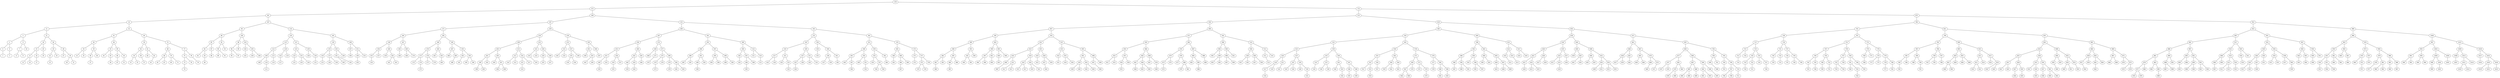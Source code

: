 graph BST {
    node [fontname="Helvetica"];
    379 [label="379"];
    379 -- 153;
    153 [label="153"];
    153 -- 80;
    80 [label="80"];
    80 -- 32;
    32 [label="32"];
    32 -- 11;
    11 [label="11"];
    11 -- 5;
    5 [label="5"];
    5 -- 2;
    2 [label="2"];
    2 -- 0;
    0 [label="0"];
    0 -- 1;
    1 [label="1"];
    2 -- 4;
    4 [label="4"];
    4 -- 3;
    3 [label="3"];
    5 -- 9;
    9 [label="9"];
    9 -- 7;
    7 [label="7"];
    7 -- 6;
    6 [label="6"];
    7 -- 8;
    8 [label="8"];
    9 -- 10;
    10 [label="10"];
    11 -- 21;
    21 [label="21"];
    21 -- 18;
    18 [label="18"];
    18 -- 15;
    15 [label="15"];
    15 -- 13;
    13 [label="13"];
    13 -- 12;
    12 [label="12"];
    13 -- 14;
    14 [label="14"];
    15 -- 16;
    16 [label="16"];
    16 -- 17;
    17 [label="17"];
    18 -- 20;
    20 [label="20"];
    20 -- 19;
    19 [label="19"];
    21 -- 26;
    26 [label="26"];
    26 -- 24;
    24 [label="24"];
    24 -- 22;
    22 [label="22"];
    22 -- 23;
    23 [label="23"];
    24 -- 25;
    25 [label="25"];
    26 -- 28;
    28 [label="28"];
    28 -- 27;
    27 [label="27"];
    28 -- 30;
    30 [label="30"];
    30 -- 29;
    29 [label="29"];
    30 -- 31;
    31 [label="31"];
    32 -- 52;
    52 [label="52"];
    52 -- 41;
    41 [label="41"];
    41 -- 36;
    36 [label="36"];
    36 -- 34;
    34 [label="34"];
    34 -- 33;
    33 [label="33"];
    34 -- 35;
    35 [label="35"];
    36 -- 39;
    39 [label="39"];
    39 -- 38;
    38 [label="38"];
    38 -- 37;
    37 [label="37"];
    39 -- 40;
    40 [label="40"];
    41 -- 46;
    46 [label="46"];
    46 -- 43;
    43 [label="43"];
    43 -- 42;
    42 [label="42"];
    43 -- 45;
    45 [label="45"];
    45 -- 44;
    44 [label="44"];
    46 -- 49;
    49 [label="49"];
    49 -- 48;
    48 [label="48"];
    48 -- 47;
    47 [label="47"];
    49 -- 50;
    50 [label="50"];
    50 -- 51;
    51 [label="51"];
    52 -- 64;
    64 [label="64"];
    64 -- 59;
    59 [label="59"];
    59 -- 56;
    56 [label="56"];
    56 -- 54;
    54 [label="54"];
    54 -- 53;
    53 [label="53"];
    54 -- 55;
    55 [label="55"];
    56 -- 58;
    58 [label="58"];
    58 -- 57;
    57 [label="57"];
    59 -- 61;
    61 [label="61"];
    61 -- 60;
    60 [label="60"];
    61 -- 62;
    62 [label="62"];
    62 -- 63;
    63 [label="63"];
    64 -- 72;
    72 [label="72"];
    72 -- 68;
    68 [label="68"];
    68 -- 66;
    66 [label="66"];
    66 -- 65;
    65 [label="65"];
    66 -- 67;
    67 [label="67"];
    68 -- 70;
    70 [label="70"];
    70 -- 69;
    69 [label="69"];
    70 -- 71;
    71 [label="71"];
    72 -- 77;
    77 [label="77"];
    77 -- 75;
    75 [label="75"];
    75 -- 73;
    73 [label="73"];
    73 -- 74;
    74 [label="74"];
    75 -- 76;
    76 [label="76"];
    77 -- 78;
    78 [label="78"];
    78 -- 79;
    79 [label="79"];
    80 -- 107;
    107 [label="107"];
    107 -- 94;
    94 [label="94"];
    94 -- 88;
    88 [label="88"];
    88 -- 85;
    85 [label="85"];
    85 -- 82;
    82 [label="82"];
    82 -- 81;
    81 [label="81"];
    82 -- 83;
    83 [label="83"];
    83 -- 84;
    84 [label="84"];
    85 -- 87;
    87 [label="87"];
    87 -- 86;
    86 [label="86"];
    88 -- 92;
    92 [label="92"];
    92 -- 90;
    90 [label="90"];
    90 -- 89;
    89 [label="89"];
    90 -- 91;
    91 [label="91"];
    92 -- 93;
    93 [label="93"];
    94 -- 100;
    100 [label="100"];
    100 -- 98;
    98 [label="98"];
    98 -- 96;
    96 [label="96"];
    96 -- 95;
    95 [label="95"];
    96 -- 97;
    97 [label="97"];
    98 -- 99;
    99 [label="99"];
    100 -- 103;
    103 [label="103"];
    103 -- 102;
    102 [label="102"];
    102 -- 101;
    101 [label="101"];
    103 -- 105;
    105 [label="105"];
    105 -- 104;
    104 [label="104"];
    105 -- 106;
    106 [label="106"];
    107 -- 132;
    132 [label="132"];
    132 -- 120;
    120 [label="120"];
    120 -- 115;
    115 [label="115"];
    115 -- 112;
    112 [label="112"];
    112 -- 109;
    109 [label="109"];
    109 -- 108;
    108 [label="108"];
    109 -- 110;
    110 [label="110"];
    110 -- 111;
    111 [label="111"];
    112 -- 113;
    113 [label="113"];
    113 -- 114;
    114 [label="114"];
    115 -- 118;
    118 [label="118"];
    118 -- 116;
    116 [label="116"];
    116 -- 117;
    117 [label="117"];
    118 -- 119;
    119 [label="119"];
    120 -- 127;
    127 [label="127"];
    127 -- 123;
    123 [label="123"];
    123 -- 122;
    122 [label="122"];
    122 -- 121;
    121 [label="121"];
    123 -- 125;
    125 [label="125"];
    125 -- 124;
    124 [label="124"];
    125 -- 126;
    126 [label="126"];
    127 -- 129;
    129 [label="129"];
    129 -- 128;
    128 [label="128"];
    129 -- 130;
    130 [label="130"];
    130 -- 131;
    131 [label="131"];
    132 -- 145;
    145 [label="145"];
    145 -- 139;
    139 [label="139"];
    139 -- 135;
    135 [label="135"];
    135 -- 134;
    134 [label="134"];
    134 -- 133;
    133 [label="133"];
    135 -- 137;
    137 [label="137"];
    137 -- 136;
    136 [label="136"];
    137 -- 138;
    138 [label="138"];
    139 -- 143;
    143 [label="143"];
    143 -- 141;
    141 [label="141"];
    141 -- 140;
    140 [label="140"];
    141 -- 142;
    142 [label="142"];
    143 -- 144;
    144 [label="144"];
    145 -- 148;
    148 [label="148"];
    148 -- 147;
    147 [label="147"];
    147 -- 146;
    146 [label="146"];
    148 -- 151;
    151 [label="151"];
    151 -- 149;
    149 [label="149"];
    149 -- 150;
    150 [label="150"];
    151 -- 152;
    152 [label="152"];
    153 -- 248;
    248 [label="248"];
    248 -- 197;
    197 [label="197"];
    197 -- 171;
    171 [label="171"];
    171 -- 164;
    164 [label="164"];
    164 -- 158;
    158 [label="158"];
    158 -- 156;
    156 [label="156"];
    156 -- 155;
    155 [label="155"];
    155 -- 154;
    154 [label="154"];
    156 -- 157;
    157 [label="157"];
    158 -- 160;
    160 [label="160"];
    160 -- 159;
    159 [label="159"];
    160 -- 162;
    162 [label="162"];
    162 -- 161;
    161 [label="161"];
    162 -- 163;
    163 [label="163"];
    164 -- 167;
    167 [label="167"];
    167 -- 165;
    165 [label="165"];
    165 -- 166;
    166 [label="166"];
    167 -- 169;
    169 [label="169"];
    169 -- 168;
    168 [label="168"];
    169 -- 170;
    170 [label="170"];
    171 -- 185;
    185 [label="185"];
    185 -- 180;
    180 [label="180"];
    180 -- 176;
    176 [label="176"];
    176 -- 173;
    173 [label="173"];
    173 -- 172;
    172 [label="172"];
    173 -- 174;
    174 [label="174"];
    174 -- 175;
    175 [label="175"];
    176 -- 178;
    178 [label="178"];
    178 -- 177;
    177 [label="177"];
    178 -- 179;
    179 [label="179"];
    180 -- 182;
    182 [label="182"];
    182 -- 181;
    181 [label="181"];
    182 -- 183;
    183 [label="183"];
    183 -- 184;
    184 [label="184"];
    185 -- 190;
    190 [label="190"];
    190 -- 187;
    187 [label="187"];
    187 -- 186;
    186 [label="186"];
    187 -- 189;
    189 [label="189"];
    189 -- 188;
    188 [label="188"];
    190 -- 193;
    193 [label="193"];
    193 -- 192;
    192 [label="192"];
    192 -- 191;
    191 [label="191"];
    193 -- 195;
    195 [label="195"];
    195 -- 194;
    194 [label="194"];
    195 -- 196;
    196 [label="196"];
    197 -- 229;
    229 [label="229"];
    229 -- 218;
    218 [label="218"];
    218 -- 209;
    209 [label="209"];
    209 -- 203;
    203 [label="203"];
    203 -- 201;
    201 [label="201"];
    201 -- 199;
    199 [label="199"];
    199 -- 198;
    198 [label="198"];
    199 -- 200;
    200 [label="200"];
    201 -- 202;
    202 [label="202"];
    203 -- 205;
    205 [label="205"];
    205 -- 204;
    204 [label="204"];
    205 -- 207;
    207 [label="207"];
    207 -- 206;
    206 [label="206"];
    207 -- 208;
    208 [label="208"];
    209 -- 213;
    213 [label="213"];
    213 -- 211;
    211 [label="211"];
    211 -- 210;
    210 [label="210"];
    211 -- 212;
    212 [label="212"];
    213 -- 216;
    216 [label="216"];
    216 -- 215;
    215 [label="215"];
    215 -- 214;
    214 [label="214"];
    216 -- 217;
    217 [label="217"];
    218 -- 223;
    223 [label="223"];
    223 -- 221;
    221 [label="221"];
    221 -- 219;
    219 [label="219"];
    219 -- 220;
    220 [label="220"];
    221 -- 222;
    222 [label="222"];
    223 -- 226;
    226 [label="226"];
    226 -- 224;
    224 [label="224"];
    224 -- 225;
    225 [label="225"];
    226 -- 228;
    228 [label="228"];
    228 -- 227;
    227 [label="227"];
    229 -- 239;
    239 [label="239"];
    239 -- 233;
    233 [label="233"];
    233 -- 231;
    231 [label="231"];
    231 -- 230;
    230 [label="230"];
    231 -- 232;
    232 [label="232"];
    233 -- 237;
    237 [label="237"];
    237 -- 235;
    235 [label="235"];
    235 -- 234;
    234 [label="234"];
    235 -- 236;
    236 [label="236"];
    237 -- 238;
    238 [label="238"];
    239 -- 245;
    245 [label="245"];
    245 -- 241;
    241 [label="241"];
    241 -- 240;
    240 [label="240"];
    241 -- 243;
    243 [label="243"];
    243 -- 242;
    242 [label="242"];
    243 -- 244;
    244 [label="244"];
    245 -- 246;
    246 [label="246"];
    246 -- 247;
    247 [label="247"];
    248 -- 315;
    315 [label="315"];
    315 -- 284;
    284 [label="284"];
    284 -- 267;
    267 [label="267"];
    267 -- 258;
    258 [label="258"];
    258 -- 253;
    253 [label="253"];
    253 -- 251;
    251 [label="251"];
    251 -- 249;
    249 [label="249"];
    249 -- 250;
    250 [label="250"];
    251 -- 252;
    252 [label="252"];
    253 -- 256;
    256 [label="256"];
    256 -- 254;
    254 [label="254"];
    254 -- 255;
    255 [label="255"];
    256 -- 257;
    257 [label="257"];
    258 -- 264;
    264 [label="264"];
    264 -- 261;
    261 [label="261"];
    261 -- 260;
    260 [label="260"];
    260 -- 259;
    259 [label="259"];
    261 -- 263;
    263 [label="263"];
    263 -- 262;
    262 [label="262"];
    264 -- 265;
    265 [label="265"];
    265 -- 266;
    266 [label="266"];
    267 -- 272;
    272 [label="272"];
    272 -- 269;
    269 [label="269"];
    269 -- 268;
    268 [label="268"];
    269 -- 271;
    271 [label="271"];
    271 -- 270;
    270 [label="270"];
    272 -- 277;
    277 [label="277"];
    277 -- 275;
    275 [label="275"];
    275 -- 274;
    274 [label="274"];
    274 -- 273;
    273 [label="273"];
    275 -- 276;
    276 [label="276"];
    277 -- 280;
    280 [label="280"];
    280 -- 279;
    279 [label="279"];
    279 -- 278;
    278 [label="278"];
    280 -- 282;
    282 [label="282"];
    282 -- 281;
    281 [label="281"];
    282 -- 283;
    283 [label="283"];
    284 -- 301;
    301 [label="301"];
    301 -- 293;
    293 [label="293"];
    293 -- 288;
    288 [label="288"];
    288 -- 286;
    286 [label="286"];
    286 -- 285;
    285 [label="285"];
    286 -- 287;
    287 [label="287"];
    288 -- 291;
    291 [label="291"];
    291 -- 289;
    289 [label="289"];
    289 -- 290;
    290 [label="290"];
    291 -- 292;
    292 [label="292"];
    293 -- 297;
    297 [label="297"];
    297 -- 295;
    295 [label="295"];
    295 -- 294;
    294 [label="294"];
    295 -- 296;
    296 [label="296"];
    297 -- 299;
    299 [label="299"];
    299 -- 298;
    298 [label="298"];
    299 -- 300;
    300 [label="300"];
    301 -- 309;
    309 [label="309"];
    309 -- 304;
    304 [label="304"];
    304 -- 302;
    302 [label="302"];
    302 -- 303;
    303 [label="303"];
    304 -- 307;
    307 [label="307"];
    307 -- 306;
    306 [label="306"];
    306 -- 305;
    305 [label="305"];
    307 -- 308;
    308 [label="308"];
    309 -- 312;
    312 [label="312"];
    312 -- 311;
    311 [label="311"];
    312 -- 314;
    314 [label="314"];
    314 -- 313;
    313 [label="313"];
    315 -- 343;
    343 [label="343"];
    343 -- 333;
    333 [label="333"];
    333 -- 324;
    324 [label="324"];
    324 -- 319;
    319 [label="319"];
    319 -- 317;
    317 [label="317"];
    317 -- 316;
    316 [label="316"];
    317 -- 318;
    318 [label="318"];
    319 -- 321;
    321 [label="321"];
    321 -- 320;
    320 [label="320"];
    321 -- 323;
    323 [label="323"];
    323 -- 322;
    322 [label="322"];
    324 -- 329;
    329 [label="329"];
    329 -- 327;
    327 [label="327"];
    327 -- 325;
    325 [label="325"];
    325 -- 326;
    326 [label="326"];
    327 -- 328;
    328 [label="328"];
    329 -- 331;
    331 [label="331"];
    331 -- 330;
    330 [label="330"];
    331 -- 332;
    332 [label="332"];
    333 -- 336;
    336 [label="336"];
    336 -- 334;
    334 [label="334"];
    334 -- 335;
    335 [label="335"];
    336 -- 340;
    340 [label="340"];
    340 -- 338;
    338 [label="338"];
    338 -- 337;
    337 [label="337"];
    338 -- 339;
    339 [label="339"];
    340 -- 341;
    341 [label="341"];
    341 -- 342;
    342 [label="342"];
    343 -- 362;
    362 [label="362"];
    362 -- 353;
    353 [label="353"];
    353 -- 348;
    348 [label="348"];
    348 -- 345;
    345 [label="345"];
    345 -- 344;
    344 [label="344"];
    345 -- 347;
    347 [label="347"];
    347 -- 346;
    346 [label="346"];
    348 -- 350;
    350 [label="350"];
    350 -- 349;
    349 [label="349"];
    350 -- 351;
    351 [label="351"];
    351 -- 352;
    352 [label="352"];
    353 -- 359;
    359 [label="359"];
    359 -- 355;
    355 [label="355"];
    355 -- 354;
    354 [label="354"];
    355 -- 357;
    357 [label="357"];
    357 -- 356;
    356 [label="356"];
    357 -- 358;
    358 [label="358"];
    359 -- 361;
    361 [label="361"];
    361 -- 360;
    360 [label="360"];
    362 -- 370;
    370 [label="370"];
    370 -- 365;
    365 [label="365"];
    365 -- 364;
    364 [label="364"];
    364 -- 363;
    363 [label="363"];
    365 -- 368;
    368 [label="368"];
    368 -- 366;
    366 [label="366"];
    366 -- 367;
    367 [label="367"];
    368 -- 369;
    369 [label="369"];
    370 -- 373;
    373 [label="373"];
    373 -- 371;
    371 [label="371"];
    371 -- 372;
    372 [label="372"];
    373 -- 377;
    377 [label="377"];
    377 -- 375;
    375 [label="375"];
    375 -- 374;
    374 [label="374"];
    375 -- 376;
    376 [label="376"];
    377 -- 378;
    378 [label="378"];
    379 -- 712;
    712 [label="712"];
    712 -- 515;
    515 [label="515"];
    515 -- 450;
    450 [label="450"];
    450 -- 407;
    407 [label="407"];
    407 -- 395;
    395 [label="395"];
    395 -- 389;
    389 [label="389"];
    389 -- 384;
    384 [label="384"];
    384 -- 382;
    382 [label="382"];
    382 -- 381;
    381 [label="381"];
    381 -- 380;
    380 [label="380"];
    382 -- 383;
    383 [label="383"];
    384 -- 387;
    387 [label="387"];
    387 -- 386;
    386 [label="386"];
    386 -- 385;
    385 [label="385"];
    387 -- 388;
    388 [label="388"];
    389 -- 393;
    393 [label="393"];
    393 -- 391;
    391 [label="391"];
    391 -- 390;
    390 [label="390"];
    391 -- 392;
    392 [label="392"];
    393 -- 394;
    394 [label="394"];
    395 -- 402;
    402 [label="402"];
    402 -- 399;
    399 [label="399"];
    399 -- 397;
    397 [label="397"];
    397 -- 396;
    396 [label="396"];
    397 -- 398;
    398 [label="398"];
    399 -- 401;
    401 [label="401"];
    401 -- 400;
    400 [label="400"];
    402 -- 405;
    405 [label="405"];
    405 -- 404;
    404 [label="404"];
    404 -- 403;
    403 [label="403"];
    405 -- 406;
    406 [label="406"];
    407 -- 430;
    430 [label="430"];
    430 -- 422;
    422 [label="422"];
    422 -- 414;
    414 [label="414"];
    414 -- 410;
    410 [label="410"];
    410 -- 408;
    408 [label="408"];
    408 -- 409;
    409 [label="409"];
    410 -- 412;
    412 [label="412"];
    412 -- 411;
    411 [label="411"];
    412 -- 413;
    413 [label="413"];
    414 -- 418;
    418 [label="418"];
    418 -- 416;
    416 [label="416"];
    416 -- 415;
    415 [label="415"];
    416 -- 417;
    417 [label="417"];
    418 -- 420;
    420 [label="420"];
    420 -- 419;
    419 [label="419"];
    420 -- 421;
    421 [label="421"];
    422 -- 425;
    425 [label="425"];
    425 -- 424;
    424 [label="424"];
    424 -- 423;
    423 [label="423"];
    425 -- 428;
    428 [label="428"];
    428 -- 427;
    427 [label="427"];
    427 -- 426;
    426 [label="426"];
    428 -- 429;
    429 [label="429"];
    430 -- 437;
    437 [label="437"];
    437 -- 433;
    433 [label="433"];
    433 -- 432;
    432 [label="432"];
    432 -- 431;
    431 [label="431"];
    433 -- 435;
    435 [label="435"];
    435 -- 434;
    434 [label="434"];
    435 -- 436;
    436 [label="436"];
    437 -- 445;
    445 [label="445"];
    445 -- 441;
    441 [label="441"];
    441 -- 439;
    439 [label="439"];
    439 -- 438;
    438 [label="438"];
    439 -- 440;
    440 [label="440"];
    441 -- 443;
    443 [label="443"];
    443 -- 442;
    442 [label="442"];
    443 -- 444;
    444 [label="444"];
    445 -- 448;
    448 [label="448"];
    448 -- 447;
    447 [label="447"];
    447 -- 446;
    446 [label="446"];
    448 -- 449;
    449 [label="449"];
    450 -- 490;
    490 [label="490"];
    490 -- 471;
    471 [label="471"];
    471 -- 459;
    459 [label="459"];
    459 -- 454;
    454 [label="454"];
    454 -- 452;
    452 [label="452"];
    452 -- 451;
    451 [label="451"];
    452 -- 453;
    453 [label="453"];
    454 -- 457;
    457 [label="457"];
    457 -- 456;
    456 [label="456"];
    456 -- 455;
    455 [label="455"];
    457 -- 458;
    458 [label="458"];
    459 -- 466;
    466 [label="466"];
    466 -- 462;
    462 [label="462"];
    462 -- 461;
    461 [label="461"];
    461 -- 460;
    460 [label="460"];
    462 -- 464;
    464 [label="464"];
    464 -- 463;
    463 [label="463"];
    464 -- 465;
    465 [label="465"];
    466 -- 468;
    468 [label="468"];
    468 -- 467;
    467 [label="467"];
    468 -- 470;
    470 [label="470"];
    470 -- 469;
    469 [label="469"];
    471 -- 482;
    482 [label="482"];
    482 -- 476;
    476 [label="476"];
    476 -- 474;
    474 [label="474"];
    474 -- 473;
    473 [label="473"];
    473 -- 472;
    472 [label="472"];
    474 -- 475;
    475 [label="475"];
    476 -- 478;
    478 [label="478"];
    478 -- 477;
    477 [label="477"];
    478 -- 480;
    480 [label="480"];
    480 -- 479;
    479 [label="479"];
    480 -- 481;
    481 [label="481"];
    482 -- 487;
    487 [label="487"];
    487 -- 484;
    484 [label="484"];
    484 -- 483;
    483 [label="483"];
    484 -- 485;
    485 [label="485"];
    485 -- 486;
    486 [label="486"];
    487 -- 488;
    488 [label="488"];
    488 -- 489;
    489 [label="489"];
    490 -- 502;
    502 [label="502"];
    502 -- 496;
    496 [label="496"];
    496 -- 492;
    492 [label="492"];
    492 -- 491;
    491 [label="491"];
    492 -- 494;
    494 [label="494"];
    494 -- 493;
    493 [label="493"];
    494 -- 495;
    495 [label="495"];
    496 -- 500;
    500 [label="500"];
    500 -- 498;
    498 [label="498"];
    498 -- 497;
    497 [label="497"];
    498 -- 499;
    499 [label="499"];
    500 -- 501;
    501 [label="501"];
    502 -- 510;
    510 [label="510"];
    510 -- 506;
    506 [label="506"];
    506 -- 504;
    504 [label="504"];
    504 -- 503;
    503 [label="503"];
    504 -- 505;
    505 [label="505"];
    506 -- 508;
    508 [label="508"];
    508 -- 507;
    507 [label="507"];
    508 -- 509;
    509 [label="509"];
    510 -- 513;
    513 [label="513"];
    513 -- 511;
    511 [label="511"];
    511 -- 512;
    512 [label="512"];
    513 -- 514;
    514 [label="514"];
    515 -- 619;
    619 [label="619"];
    619 -- 585;
    585 [label="585"];
    585 -- 550;
    550 [label="550"];
    550 -- 532;
    532 [label="532"];
    532 -- 523;
    523 [label="523"];
    523 -- 520;
    520 [label="520"];
    520 -- 518;
    518 [label="518"];
    518 -- 517;
    517 [label="517"];
    517 -- 516;
    516 [label="516"];
    518 -- 519;
    519 [label="519"];
    520 -- 521;
    521 [label="521"];
    521 -- 522;
    522 [label="522"];
    523 -- 527;
    527 [label="527"];
    527 -- 525;
    525 [label="525"];
    525 -- 524;
    524 [label="524"];
    525 -- 526;
    526 [label="526"];
    527 -- 529;
    529 [label="529"];
    529 -- 528;
    528 [label="528"];
    529 -- 530;
    530 [label="530"];
    530 -- 531;
    531 [label="531"];
    532 -- 539;
    539 [label="539"];
    539 -- 535;
    535 [label="535"];
    535 -- 533;
    533 [label="533"];
    533 -- 534;
    534 [label="534"];
    535 -- 537;
    537 [label="537"];
    537 -- 536;
    536 [label="536"];
    537 -- 538;
    538 [label="538"];
    539 -- 544;
    544 [label="544"];
    544 -- 541;
    541 [label="541"];
    541 -- 540;
    540 [label="540"];
    541 -- 543;
    543 [label="543"];
    543 -- 542;
    542 [label="542"];
    544 -- 547;
    547 [label="547"];
    547 -- 546;
    546 [label="546"];
    546 -- 545;
    545 [label="545"];
    547 -- 548;
    548 [label="548"];
    548 -- 549;
    549 [label="549"];
    550 -- 565;
    565 [label="565"];
    565 -- 558;
    558 [label="558"];
    558 -- 555;
    555 [label="555"];
    555 -- 552;
    552 [label="552"];
    552 -- 551;
    551 [label="551"];
    552 -- 553;
    553 [label="553"];
    553 -- 554;
    554 [label="554"];
    555 -- 556;
    556 [label="556"];
    556 -- 557;
    557 [label="557"];
    558 -- 562;
    562 [label="562"];
    562 -- 560;
    560 [label="560"];
    560 -- 559;
    559 [label="559"];
    560 -- 561;
    561 [label="561"];
    562 -- 564;
    564 [label="564"];
    564 -- 563;
    563 [label="563"];
    565 -- 576;
    576 [label="576"];
    576 -- 571;
    571 [label="571"];
    571 -- 569;
    569 [label="569"];
    569 -- 567;
    567 [label="567"];
    567 -- 566;
    566 [label="566"];
    567 -- 568;
    568 [label="568"];
    569 -- 570;
    570 [label="570"];
    571 -- 573;
    573 [label="573"];
    573 -- 572;
    572 [label="572"];
    573 -- 574;
    574 [label="574"];
    574 -- 575;
    575 [label="575"];
    576 -- 579;
    579 [label="579"];
    579 -- 577;
    577 [label="577"];
    577 -- 578;
    578 [label="578"];
    579 -- 582;
    582 [label="582"];
    582 -- 580;
    580 [label="580"];
    580 -- 581;
    581 [label="581"];
    582 -- 584;
    584 [label="584"];
    584 -- 583;
    583 [label="583"];
    585 -- 609;
    609 [label="609"];
    609 -- 598;
    598 [label="598"];
    598 -- 592;
    592 [label="592"];
    592 -- 588;
    588 [label="588"];
    588 -- 586;
    586 [label="586"];
    586 -- 587;
    587 [label="587"];
    588 -- 590;
    590 [label="590"];
    590 -- 589;
    589 [label="589"];
    590 -- 591;
    591 [label="591"];
    592 -- 594;
    594 [label="594"];
    594 -- 593;
    593 [label="593"];
    594 -- 596;
    596 [label="596"];
    596 -- 595;
    595 [label="595"];
    596 -- 597;
    597 [label="597"];
    598 -- 602;
    602 [label="602"];
    602 -- 600;
    600 [label="600"];
    600 -- 599;
    599 [label="599"];
    600 -- 601;
    601 [label="601"];
    602 -- 605;
    605 [label="605"];
    605 -- 604;
    604 [label="604"];
    604 -- 603;
    603 [label="603"];
    605 -- 607;
    607 [label="607"];
    607 -- 606;
    606 [label="606"];
    607 -- 608;
    608 [label="608"];
    609 -- 615;
    615 [label="615"];
    615 -- 612;
    612 [label="612"];
    612 -- 610;
    610 [label="610"];
    610 -- 611;
    611 [label="611"];
    612 -- 614;
    614 [label="614"];
    614 -- 613;
    613 [label="613"];
    615 -- 617;
    617 [label="617"];
    617 -- 616;
    616 [label="616"];
    617 -- 618;
    618 [label="618"];
    619 -- 656;
    656 [label="656"];
    656 -- 638;
    638 [label="638"];
    638 -- 630;
    630 [label="630"];
    630 -- 626;
    626 [label="626"];
    626 -- 622;
    622 [label="622"];
    622 -- 621;
    621 [label="621"];
    621 -- 620;
    620 [label="620"];
    622 -- 624;
    624 [label="624"];
    624 -- 623;
    623 [label="623"];
    624 -- 625;
    625 [label="625"];
    626 -- 628;
    628 [label="628"];
    628 -- 627;
    627 [label="627"];
    628 -- 629;
    629 [label="629"];
    630 -- 635;
    635 [label="635"];
    635 -- 632;
    632 [label="632"];
    632 -- 631;
    631 [label="631"];
    632 -- 633;
    633 [label="633"];
    633 -- 634;
    634 [label="634"];
    635 -- 637;
    637 [label="637"];
    637 -- 636;
    636 [label="636"];
    638 -- 644;
    644 [label="644"];
    644 -- 640;
    640 [label="640"];
    640 -- 639;
    639 [label="639"];
    640 -- 642;
    642 [label="642"];
    642 -- 641;
    641 [label="641"];
    642 -- 643;
    643 [label="643"];
    644 -- 648;
    648 [label="648"];
    648 -- 646;
    646 [label="646"];
    646 -- 645;
    645 [label="645"];
    646 -- 647;
    647 [label="647"];
    648 -- 652;
    652 [label="652"];
    652 -- 650;
    650 [label="650"];
    650 -- 649;
    649 [label="649"];
    650 -- 651;
    651 [label="651"];
    652 -- 654;
    654 [label="654"];
    654 -- 653;
    653 [label="653"];
    654 -- 655;
    655 [label="655"];
    656 -- 673;
    673 [label="673"];
    673 -- 663;
    663 [label="663"];
    663 -- 660;
    660 [label="660"];
    660 -- 658;
    658 [label="658"];
    658 -- 657;
    657 [label="657"];
    658 -- 659;
    659 [label="659"];
    660 -- 661;
    661 [label="661"];
    661 -- 662;
    662 [label="662"];
    663 -- 667;
    667 [label="667"];
    667 -- 665;
    665 [label="665"];
    665 -- 664;
    664 [label="664"];
    665 -- 666;
    666 [label="666"];
    667 -- 670;
    670 [label="670"];
    670 -- 668;
    668 [label="668"];
    668 -- 669;
    669 [label="669"];
    670 -- 672;
    672 [label="672"];
    672 -- 671;
    671 [label="671"];
    673 -- 697;
    697 [label="697"];
    697 -- 683;
    683 [label="683"];
    683 -- 677;
    677 [label="677"];
    677 -- 675;
    675 [label="675"];
    675 -- 674;
    674 [label="674"];
    675 -- 676;
    676 [label="676"];
    677 -- 681;
    681 [label="681"];
    681 -- 679;
    679 [label="679"];
    679 -- 678;
    678 [label="678"];
    679 -- 680;
    680 [label="680"];
    681 -- 682;
    682 [label="682"];
    683 -- 690;
    690 [label="690"];
    690 -- 687;
    687 [label="687"];
    687 -- 685;
    685 [label="685"];
    685 -- 684;
    684 [label="684"];
    685 -- 686;
    686 [label="686"];
    687 -- 688;
    688 [label="688"];
    688 -- 689;
    689 [label="689"];
    690 -- 694;
    694 [label="694"];
    694 -- 692;
    692 [label="692"];
    692 -- 691;
    691 [label="691"];
    692 -- 693;
    693 [label="693"];
    694 -- 696;
    696 [label="696"];
    696 -- 695;
    695 [label="695"];
    697 -- 702;
    702 [label="702"];
    702 -- 700;
    700 [label="700"];
    700 -- 699;
    699 [label="699"];
    699 -- 698;
    698 [label="698"];
    700 -- 701;
    701 [label="701"];
    702 -- 705;
    705 [label="705"];
    705 -- 704;
    704 [label="704"];
    704 -- 703;
    703 [label="703"];
    705 -- 709;
    709 [label="709"];
    709 -- 707;
    707 [label="707"];
    707 -- 706;
    706 [label="706"];
    707 -- 708;
    708 [label="708"];
    709 -- 710;
    710 [label="710"];
    710 -- 711;
    711 [label="711"];
    712 -- 875;
    875 [label="875"];
    875 -- 782;
    782 [label="782"];
    782 -- 741;
    741 [label="741"];
    741 -- 728;
    728 [label="728"];
    728 -- 717;
    717 [label="717"];
    717 -- 715;
    715 [label="715"];
    715 -- 713;
    713 [label="713"];
    713 -- 714;
    714 [label="714"];
    715 -- 716;
    716 [label="716"];
    717 -- 723;
    723 [label="723"];
    723 -- 720;
    720 [label="720"];
    720 -- 719;
    719 [label="719"];
    719 -- 718;
    718 [label="718"];
    720 -- 722;
    722 [label="722"];
    722 -- 721;
    721 [label="721"];
    723 -- 725;
    725 [label="725"];
    725 -- 724;
    724 [label="724"];
    725 -- 727;
    727 [label="727"];
    727 -- 726;
    726 [label="726"];
    728 -- 734;
    734 [label="734"];
    734 -- 731;
    731 [label="731"];
    731 -- 730;
    730 [label="730"];
    730 -- 729;
    729 [label="729"];
    731 -- 732;
    732 [label="732"];
    732 -- 733;
    733 [label="733"];
    734 -- 737;
    737 [label="737"];
    737 -- 736;
    736 [label="736"];
    736 -- 735;
    735 [label="735"];
    737 -- 739;
    739 [label="739"];
    739 -- 738;
    738 [label="738"];
    739 -- 740;
    740 [label="740"];
    741 -- 767;
    767 [label="767"];
    767 -- 753;
    753 [label="753"];
    753 -- 747;
    747 [label="747"];
    747 -- 744;
    744 [label="744"];
    744 -- 742;
    742 [label="742"];
    742 -- 743;
    743 [label="743"];
    744 -- 745;
    745 [label="745"];
    745 -- 746;
    746 [label="746"];
    747 -- 750;
    750 [label="750"];
    750 -- 748;
    748 [label="748"];
    748 -- 749;
    749 [label="749"];
    750 -- 752;
    752 [label="752"];
    752 -- 751;
    751 [label="751"];
    753 -- 759;
    759 [label="759"];
    759 -- 757;
    757 [label="757"];
    757 -- 755;
    755 [label="755"];
    755 -- 754;
    754 [label="754"];
    755 -- 756;
    756 [label="756"];
    757 -- 758;
    758 [label="758"];
    759 -- 764;
    764 [label="764"];
    764 -- 761;
    761 [label="761"];
    761 -- 760;
    760 [label="760"];
    761 -- 763;
    763 [label="763"];
    763 -- 762;
    762 [label="762"];
    764 -- 766;
    766 [label="766"];
    766 -- 765;
    765 [label="765"];
    767 -- 772;
    772 [label="772"];
    772 -- 770;
    770 [label="770"];
    770 -- 769;
    769 [label="769"];
    769 -- 768;
    768 [label="768"];
    770 -- 771;
    771 [label="771"];
    772 -- 776;
    776 [label="776"];
    776 -- 774;
    774 [label="774"];
    774 -- 773;
    773 [label="773"];
    774 -- 775;
    775 [label="775"];
    776 -- 779;
    779 [label="779"];
    779 -- 778;
    778 [label="778"];
    778 -- 777;
    777 [label="777"];
    779 -- 780;
    780 [label="780"];
    780 -- 781;
    781 [label="781"];
    782 -- 821;
    821 [label="821"];
    821 -- 799;
    799 [label="799"];
    799 -- 792;
    792 [label="792"];
    792 -- 787;
    787 [label="787"];
    787 -- 785;
    785 [label="785"];
    785 -- 784;
    784 [label="784"];
    784 -- 783;
    783 [label="783"];
    785 -- 786;
    786 [label="786"];
    787 -- 789;
    789 [label="789"];
    789 -- 788;
    788 [label="788"];
    789 -- 790;
    790 [label="790"];
    790 -- 791;
    791 [label="791"];
    792 -- 796;
    796 [label="796"];
    796 -- 794;
    794 [label="794"];
    794 -- 793;
    793 [label="793"];
    794 -- 795;
    795 [label="795"];
    796 -- 797;
    797 [label="797"];
    797 -- 798;
    798 [label="798"];
    799 -- 809;
    809 [label="809"];
    809 -- 805;
    805 [label="805"];
    805 -- 803;
    803 [label="803"];
    803 -- 801;
    801 [label="801"];
    801 -- 800;
    800 [label="800"];
    801 -- 802;
    802 [label="802"];
    803 -- 804;
    804 [label="804"];
    805 -- 807;
    807 [label="807"];
    807 -- 806;
    806 [label="806"];
    807 -- 808;
    808 [label="808"];
    809 -- 815;
    815 [label="815"];
    815 -- 813;
    813 [label="813"];
    813 -- 811;
    811 [label="811"];
    811 -- 810;
    810 [label="810"];
    811 -- 812;
    812 [label="812"];
    813 -- 814;
    814 [label="814"];
    815 -- 817;
    817 [label="817"];
    817 -- 816;
    816 [label="816"];
    817 -- 819;
    819 [label="819"];
    819 -- 818;
    818 [label="818"];
    819 -- 820;
    820 [label="820"];
    821 -- 855;
    855 [label="855"];
    855 -- 843;
    843 [label="843"];
    843 -- 831;
    831 [label="831"];
    831 -- 825;
    825 [label="825"];
    825 -- 823;
    823 [label="823"];
    823 -- 822;
    822 [label="822"];
    823 -- 824;
    824 [label="824"];
    825 -- 828;
    828 [label="828"];
    828 -- 827;
    827 [label="827"];
    827 -- 826;
    826 [label="826"];
    828 -- 830;
    830 [label="830"];
    830 -- 829;
    829 [label="829"];
    831 -- 836;
    836 [label="836"];
    836 -- 833;
    833 [label="833"];
    833 -- 832;
    832 [label="832"];
    833 -- 834;
    834 [label="834"];
    834 -- 835;
    835 [label="835"];
    836 -- 839;
    839 [label="839"];
    839 -- 837;
    837 [label="837"];
    837 -- 838;
    838 [label="838"];
    839 -- 841;
    841 [label="841"];
    841 -- 840;
    840 [label="840"];
    841 -- 842;
    842 [label="842"];
    843 -- 848;
    848 [label="848"];
    848 -- 846;
    846 [label="846"];
    846 -- 845;
    845 [label="845"];
    845 -- 844;
    844 [label="844"];
    846 -- 847;
    847 [label="847"];
    848 -- 852;
    852 [label="852"];
    852 -- 850;
    850 [label="850"];
    850 -- 849;
    849 [label="849"];
    850 -- 851;
    851 [label="851"];
    852 -- 853;
    853 [label="853"];
    853 -- 854;
    854 [label="854"];
    855 -- 865;
    865 [label="865"];
    865 -- 860;
    860 [label="860"];
    860 -- 858;
    858 [label="858"];
    858 -- 857;
    857 [label="857"];
    857 -- 856;
    856 [label="856"];
    858 -- 859;
    859 [label="859"];
    860 -- 863;
    863 [label="863"];
    863 -- 861;
    861 [label="861"];
    861 -- 862;
    862 [label="862"];
    863 -- 864;
    864 [label="864"];
    865 -- 869;
    869 [label="869"];
    869 -- 867;
    867 [label="867"];
    867 -- 866;
    866 [label="866"];
    867 -- 868;
    868 [label="868"];
    869 -- 871;
    871 [label="871"];
    871 -- 870;
    870 [label="870"];
    871 -- 873;
    873 [label="873"];
    873 -- 872;
    872 [label="872"];
    873 -- 874;
    874 [label="874"];
    875 -- 952;
    952 [label="952"];
    952 -- 922;
    922 [label="922"];
    922 -- 905;
    905 [label="905"];
    905 -- 892;
    892 [label="892"];
    892 -- 886;
    886 [label="886"];
    886 -- 881;
    881 [label="881"];
    881 -- 879;
    879 [label="879"];
    879 -- 877;
    877 [label="877"];
    877 -- 876;
    876 [label="876"];
    877 -- 878;
    878 [label="878"];
    879 -- 880;
    880 [label="880"];
    881 -- 883;
    883 [label="883"];
    883 -- 882;
    882 [label="882"];
    883 -- 885;
    885 [label="885"];
    885 -- 884;
    884 [label="884"];
    886 -- 890;
    890 [label="890"];
    890 -- 888;
    888 [label="888"];
    888 -- 887;
    887 [label="887"];
    888 -- 889;
    889 [label="889"];
    890 -- 891;
    891 [label="891"];
    892 -- 897;
    897 [label="897"];
    897 -- 895;
    895 [label="895"];
    895 -- 894;
    894 [label="894"];
    894 -- 893;
    893 [label="893"];
    895 -- 896;
    896 [label="896"];
    897 -- 901;
    901 [label="901"];
    901 -- 899;
    899 [label="899"];
    899 -- 898;
    898 [label="898"];
    899 -- 900;
    900 [label="900"];
    901 -- 903;
    903 [label="903"];
    903 -- 902;
    902 [label="902"];
    903 -- 904;
    904 [label="904"];
    905 -- 917;
    917 [label="917"];
    917 -- 910;
    910 [label="910"];
    910 -- 908;
    908 [label="908"];
    908 -- 906;
    906 [label="906"];
    906 -- 907;
    907 [label="907"];
    908 -- 909;
    909 [label="909"];
    910 -- 914;
    914 [label="914"];
    914 -- 912;
    912 [label="912"];
    912 -- 911;
    911 [label="911"];
    912 -- 913;
    913 [label="913"];
    914 -- 916;
    916 [label="916"];
    916 -- 915;
    915 [label="915"];
    917 -- 920;
    920 [label="920"];
    920 -- 918;
    918 [label="918"];
    918 -- 919;
    919 [label="919"];
    920 -- 921;
    921 [label="921"];
    922 -- 941;
    941 [label="941"];
    941 -- 932;
    932 [label="932"];
    932 -- 929;
    929 [label="929"];
    929 -- 926;
    926 [label="926"];
    926 -- 924;
    924 [label="924"];
    924 -- 923;
    923 [label="923"];
    924 -- 925;
    925 [label="925"];
    926 -- 927;
    927 [label="927"];
    927 -- 928;
    928 [label="928"];
    929 -- 930;
    930 [label="930"];
    930 -- 931;
    931 [label="931"];
    932 -- 936;
    936 [label="936"];
    936 -- 934;
    934 [label="934"];
    934 -- 933;
    933 [label="933"];
    934 -- 935;
    935 [label="935"];
    936 -- 938;
    938 [label="938"];
    938 -- 937;
    937 [label="937"];
    938 -- 940;
    940 [label="940"];
    940 -- 939;
    939 [label="939"];
    941 -- 947;
    947 [label="947"];
    947 -- 944;
    944 [label="944"];
    944 -- 942;
    942 [label="942"];
    942 -- 943;
    943 [label="943"];
    944 -- 945;
    945 [label="945"];
    945 -- 946;
    946 [label="946"];
    947 -- 950;
    950 [label="950"];
    950 -- 949;
    949 [label="949"];
    949 -- 948;
    948 [label="948"];
    950 -- 951;
    951 [label="951"];
    952 -- 989;
    989 [label="989"];
    989 -- 968;
    968 [label="968"];
    968 -- 963;
    963 [label="963"];
    963 -- 959;
    959 [label="959"];
    959 -- 955;
    955 [label="955"];
    955 -- 954;
    954 [label="954"];
    954 -- 953;
    953 [label="953"];
    955 -- 957;
    957 [label="957"];
    957 -- 956;
    956 [label="956"];
    957 -- 958;
    958 [label="958"];
    959 -- 961;
    961 [label="961"];
    961 -- 960;
    960 [label="960"];
    961 -- 962;
    962 [label="962"];
    963 -- 965;
    965 [label="965"];
    965 -- 964;
    964 [label="964"];
    965 -- 967;
    967 [label="967"];
    967 -- 966;
    966 [label="966"];
    968 -- 976;
    976 [label="976"];
    976 -- 973;
    973 [label="973"];
    973 -- 970;
    970 [label="970"];
    970 -- 969;
    969 [label="969"];
    970 -- 972;
    972 [label="972"];
    972 -- 971;
    971 [label="971"];
    973 -- 975;
    975 [label="975"];
    975 -- 974;
    974 [label="974"];
    976 -- 983;
    983 [label="983"];
    983 -- 979;
    979 [label="979"];
    979 -- 978;
    978 [label="978"];
    978 -- 977;
    977 [label="977"];
    979 -- 981;
    981 [label="981"];
    981 -- 980;
    980 [label="980"];
    981 -- 982;
    982 [label="982"];
    983 -- 986;
    986 [label="986"];
    986 -- 985;
    985 [label="985"];
    985 -- 984;
    984 [label="984"];
    986 -- 988;
    988 [label="988"];
    988 -- 987;
    987 [label="987"];
    989 -- 1006;
    1006 [label="1006"];
    1006 -- 997;
    997 [label="997"];
    997 -- 993;
    993 [label="993"];
    993 -- 991;
    991 [label="991"];
    991 -- 990;
    990 [label="990"];
    991 -- 992;
    992 [label="992"];
    993 -- 995;
    995 [label="995"];
    995 -- 994;
    994 [label="994"];
    995 -- 996;
    996 [label="996"];
    997 -- 1003;
    1003 [label="1003"];
    1003 -- 1000;
    1000 [label="1000"];
    1000 -- 998;
    998 [label="998"];
    998 -- 999;
    999 [label="999"];
    1000 -- 1002;
    1002 [label="1002"];
    1002 -- 1001;
    1001 [label="1001"];
    1003 -- 1004;
    1004 [label="1004"];
    1004 -- 1005;
    1005 [label="1005"];
    1006 -- 1015;
    1015 [label="1015"];
    1015 -- 1009;
    1009 [label="1009"];
    1009 -- 1008;
    1008 [label="1008"];
    1008 -- 1007;
    1007 [label="1007"];
    1009 -- 1013;
    1013 [label="1013"];
    1013 -- 1011;
    1011 [label="1011"];
    1011 -- 1010;
    1010 [label="1010"];
    1011 -- 1012;
    1012 [label="1012"];
    1013 -- 1014;
    1014 [label="1014"];
    1015 -- 1018;
    1018 [label="1018"];
    1018 -- 1017;
    1017 [label="1017"];
    1017 -- 1016;
    1016 [label="1016"];
    1018 -- 1022;
    1022 [label="1022"];
    1022 -- 1020;
    1020 [label="1020"];
    1020 -- 1019;
    1019 [label="1019"];
    1020 -- 1021;
    1021 [label="1021"];
    1022 -- 1024;
    1024 [label="1024"];
    1024 -- 1023;
    1023 [label="1023"];
}
